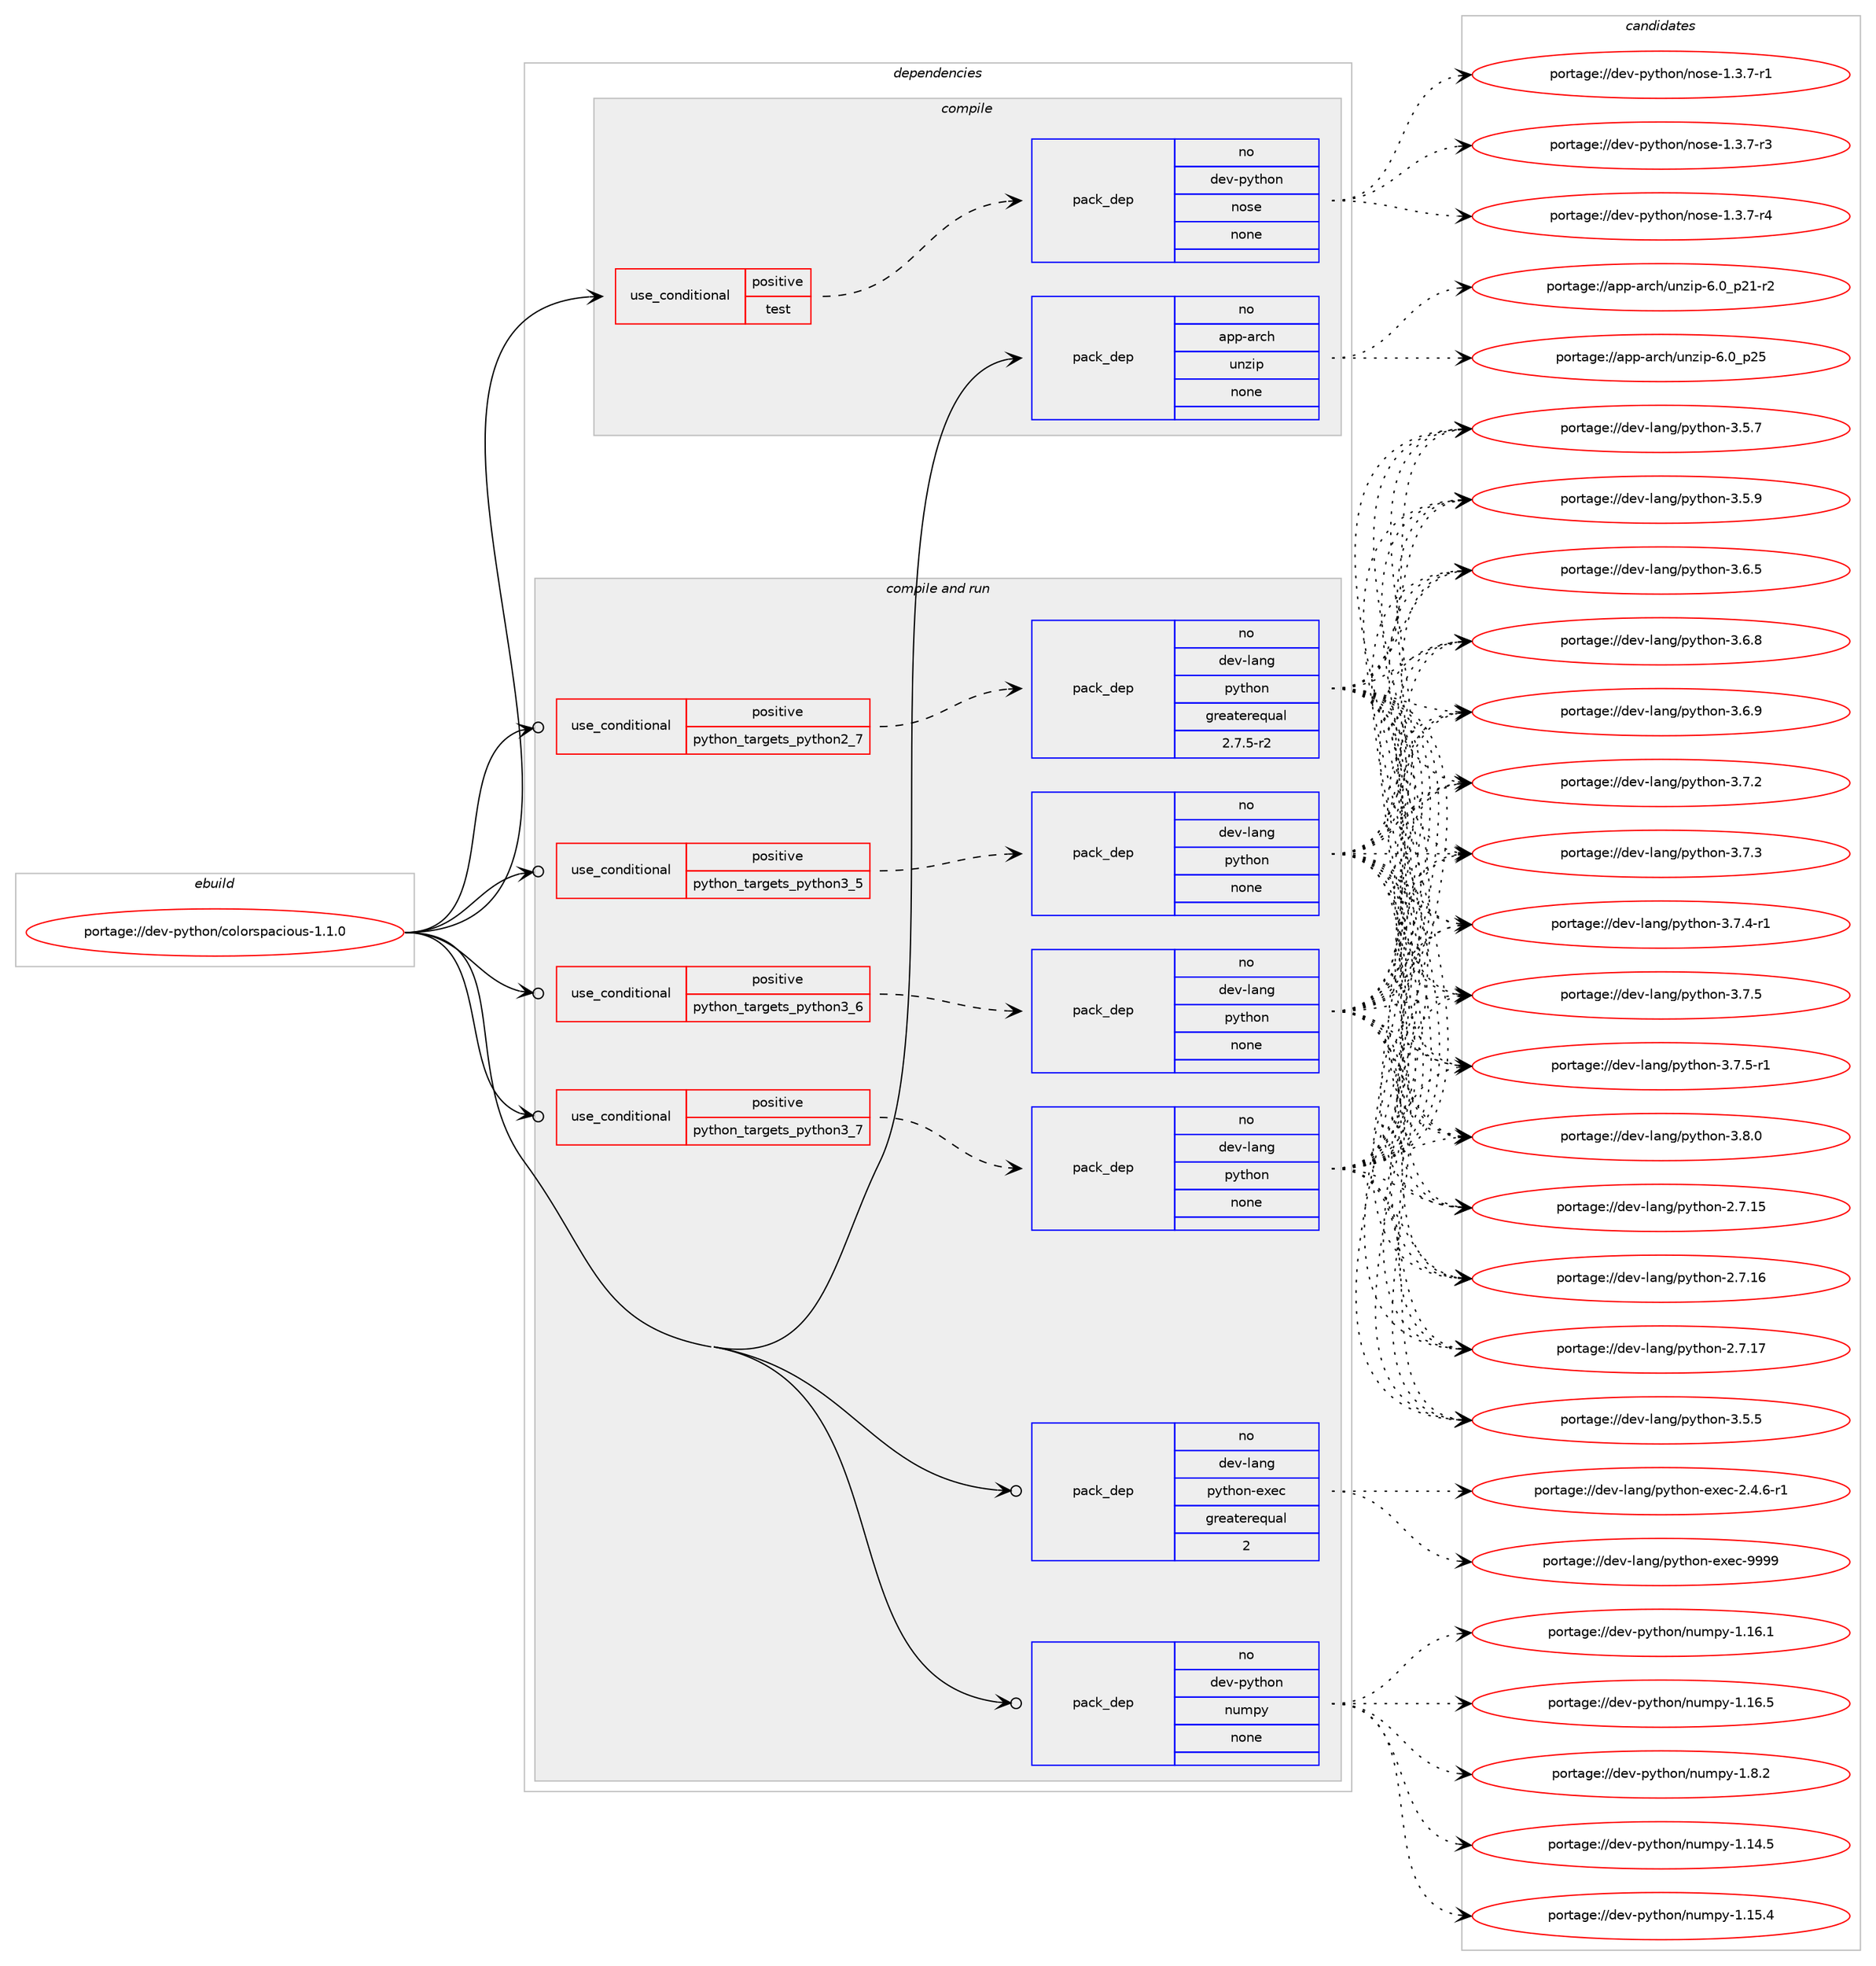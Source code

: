 digraph prolog {

# *************
# Graph options
# *************

newrank=true;
concentrate=true;
compound=true;
graph [rankdir=LR,fontname=Helvetica,fontsize=10,ranksep=1.5];#, ranksep=2.5, nodesep=0.2];
edge  [arrowhead=vee];
node  [fontname=Helvetica,fontsize=10];

# **********
# The ebuild
# **********

subgraph cluster_leftcol {
color=gray;
rank=same;
label=<<i>ebuild</i>>;
id [label="portage://dev-python/colorspacious-1.1.0", color=red, width=4, href="../dev-python/colorspacious-1.1.0.svg"];
}

# ****************
# The dependencies
# ****************

subgraph cluster_midcol {
color=gray;
label=<<i>dependencies</i>>;
subgraph cluster_compile {
fillcolor="#eeeeee";
style=filled;
label=<<i>compile</i>>;
subgraph cond27084 {
dependency134667 [label=<<TABLE BORDER="0" CELLBORDER="1" CELLSPACING="0" CELLPADDING="4"><TR><TD ROWSPAN="3" CELLPADDING="10">use_conditional</TD></TR><TR><TD>positive</TD></TR><TR><TD>test</TD></TR></TABLE>>, shape=none, color=red];
subgraph pack104273 {
dependency134668 [label=<<TABLE BORDER="0" CELLBORDER="1" CELLSPACING="0" CELLPADDING="4" WIDTH="220"><TR><TD ROWSPAN="6" CELLPADDING="30">pack_dep</TD></TR><TR><TD WIDTH="110">no</TD></TR><TR><TD>dev-python</TD></TR><TR><TD>nose</TD></TR><TR><TD>none</TD></TR><TR><TD></TD></TR></TABLE>>, shape=none, color=blue];
}
dependency134667:e -> dependency134668:w [weight=20,style="dashed",arrowhead="vee"];
}
id:e -> dependency134667:w [weight=20,style="solid",arrowhead="vee"];
subgraph pack104274 {
dependency134669 [label=<<TABLE BORDER="0" CELLBORDER="1" CELLSPACING="0" CELLPADDING="4" WIDTH="220"><TR><TD ROWSPAN="6" CELLPADDING="30">pack_dep</TD></TR><TR><TD WIDTH="110">no</TD></TR><TR><TD>app-arch</TD></TR><TR><TD>unzip</TD></TR><TR><TD>none</TD></TR><TR><TD></TD></TR></TABLE>>, shape=none, color=blue];
}
id:e -> dependency134669:w [weight=20,style="solid",arrowhead="vee"];
}
subgraph cluster_compileandrun {
fillcolor="#eeeeee";
style=filled;
label=<<i>compile and run</i>>;
subgraph cond27085 {
dependency134670 [label=<<TABLE BORDER="0" CELLBORDER="1" CELLSPACING="0" CELLPADDING="4"><TR><TD ROWSPAN="3" CELLPADDING="10">use_conditional</TD></TR><TR><TD>positive</TD></TR><TR><TD>python_targets_python2_7</TD></TR></TABLE>>, shape=none, color=red];
subgraph pack104275 {
dependency134671 [label=<<TABLE BORDER="0" CELLBORDER="1" CELLSPACING="0" CELLPADDING="4" WIDTH="220"><TR><TD ROWSPAN="6" CELLPADDING="30">pack_dep</TD></TR><TR><TD WIDTH="110">no</TD></TR><TR><TD>dev-lang</TD></TR><TR><TD>python</TD></TR><TR><TD>greaterequal</TD></TR><TR><TD>2.7.5-r2</TD></TR></TABLE>>, shape=none, color=blue];
}
dependency134670:e -> dependency134671:w [weight=20,style="dashed",arrowhead="vee"];
}
id:e -> dependency134670:w [weight=20,style="solid",arrowhead="odotvee"];
subgraph cond27086 {
dependency134672 [label=<<TABLE BORDER="0" CELLBORDER="1" CELLSPACING="0" CELLPADDING="4"><TR><TD ROWSPAN="3" CELLPADDING="10">use_conditional</TD></TR><TR><TD>positive</TD></TR><TR><TD>python_targets_python3_5</TD></TR></TABLE>>, shape=none, color=red];
subgraph pack104276 {
dependency134673 [label=<<TABLE BORDER="0" CELLBORDER="1" CELLSPACING="0" CELLPADDING="4" WIDTH="220"><TR><TD ROWSPAN="6" CELLPADDING="30">pack_dep</TD></TR><TR><TD WIDTH="110">no</TD></TR><TR><TD>dev-lang</TD></TR><TR><TD>python</TD></TR><TR><TD>none</TD></TR><TR><TD></TD></TR></TABLE>>, shape=none, color=blue];
}
dependency134672:e -> dependency134673:w [weight=20,style="dashed",arrowhead="vee"];
}
id:e -> dependency134672:w [weight=20,style="solid",arrowhead="odotvee"];
subgraph cond27087 {
dependency134674 [label=<<TABLE BORDER="0" CELLBORDER="1" CELLSPACING="0" CELLPADDING="4"><TR><TD ROWSPAN="3" CELLPADDING="10">use_conditional</TD></TR><TR><TD>positive</TD></TR><TR><TD>python_targets_python3_6</TD></TR></TABLE>>, shape=none, color=red];
subgraph pack104277 {
dependency134675 [label=<<TABLE BORDER="0" CELLBORDER="1" CELLSPACING="0" CELLPADDING="4" WIDTH="220"><TR><TD ROWSPAN="6" CELLPADDING="30">pack_dep</TD></TR><TR><TD WIDTH="110">no</TD></TR><TR><TD>dev-lang</TD></TR><TR><TD>python</TD></TR><TR><TD>none</TD></TR><TR><TD></TD></TR></TABLE>>, shape=none, color=blue];
}
dependency134674:e -> dependency134675:w [weight=20,style="dashed",arrowhead="vee"];
}
id:e -> dependency134674:w [weight=20,style="solid",arrowhead="odotvee"];
subgraph cond27088 {
dependency134676 [label=<<TABLE BORDER="0" CELLBORDER="1" CELLSPACING="0" CELLPADDING="4"><TR><TD ROWSPAN="3" CELLPADDING="10">use_conditional</TD></TR><TR><TD>positive</TD></TR><TR><TD>python_targets_python3_7</TD></TR></TABLE>>, shape=none, color=red];
subgraph pack104278 {
dependency134677 [label=<<TABLE BORDER="0" CELLBORDER="1" CELLSPACING="0" CELLPADDING="4" WIDTH="220"><TR><TD ROWSPAN="6" CELLPADDING="30">pack_dep</TD></TR><TR><TD WIDTH="110">no</TD></TR><TR><TD>dev-lang</TD></TR><TR><TD>python</TD></TR><TR><TD>none</TD></TR><TR><TD></TD></TR></TABLE>>, shape=none, color=blue];
}
dependency134676:e -> dependency134677:w [weight=20,style="dashed",arrowhead="vee"];
}
id:e -> dependency134676:w [weight=20,style="solid",arrowhead="odotvee"];
subgraph pack104279 {
dependency134678 [label=<<TABLE BORDER="0" CELLBORDER="1" CELLSPACING="0" CELLPADDING="4" WIDTH="220"><TR><TD ROWSPAN="6" CELLPADDING="30">pack_dep</TD></TR><TR><TD WIDTH="110">no</TD></TR><TR><TD>dev-lang</TD></TR><TR><TD>python-exec</TD></TR><TR><TD>greaterequal</TD></TR><TR><TD>2</TD></TR></TABLE>>, shape=none, color=blue];
}
id:e -> dependency134678:w [weight=20,style="solid",arrowhead="odotvee"];
subgraph pack104280 {
dependency134679 [label=<<TABLE BORDER="0" CELLBORDER="1" CELLSPACING="0" CELLPADDING="4" WIDTH="220"><TR><TD ROWSPAN="6" CELLPADDING="30">pack_dep</TD></TR><TR><TD WIDTH="110">no</TD></TR><TR><TD>dev-python</TD></TR><TR><TD>numpy</TD></TR><TR><TD>none</TD></TR><TR><TD></TD></TR></TABLE>>, shape=none, color=blue];
}
id:e -> dependency134679:w [weight=20,style="solid",arrowhead="odotvee"];
}
subgraph cluster_run {
fillcolor="#eeeeee";
style=filled;
label=<<i>run</i>>;
}
}

# **************
# The candidates
# **************

subgraph cluster_choices {
rank=same;
color=gray;
label=<<i>candidates</i>>;

subgraph choice104273 {
color=black;
nodesep=1;
choiceportage10010111845112121116104111110471101111151014549465146554511449 [label="portage://dev-python/nose-1.3.7-r1", color=red, width=4,href="../dev-python/nose-1.3.7-r1.svg"];
choiceportage10010111845112121116104111110471101111151014549465146554511451 [label="portage://dev-python/nose-1.3.7-r3", color=red, width=4,href="../dev-python/nose-1.3.7-r3.svg"];
choiceportage10010111845112121116104111110471101111151014549465146554511452 [label="portage://dev-python/nose-1.3.7-r4", color=red, width=4,href="../dev-python/nose-1.3.7-r4.svg"];
dependency134668:e -> choiceportage10010111845112121116104111110471101111151014549465146554511449:w [style=dotted,weight="100"];
dependency134668:e -> choiceportage10010111845112121116104111110471101111151014549465146554511451:w [style=dotted,weight="100"];
dependency134668:e -> choiceportage10010111845112121116104111110471101111151014549465146554511452:w [style=dotted,weight="100"];
}
subgraph choice104274 {
color=black;
nodesep=1;
choiceportage9711211245971149910447117110122105112455446489511250494511450 [label="portage://app-arch/unzip-6.0_p21-r2", color=red, width=4,href="../app-arch/unzip-6.0_p21-r2.svg"];
choiceportage971121124597114991044711711012210511245544648951125053 [label="portage://app-arch/unzip-6.0_p25", color=red, width=4,href="../app-arch/unzip-6.0_p25.svg"];
dependency134669:e -> choiceportage9711211245971149910447117110122105112455446489511250494511450:w [style=dotted,weight="100"];
dependency134669:e -> choiceportage971121124597114991044711711012210511245544648951125053:w [style=dotted,weight="100"];
}
subgraph choice104275 {
color=black;
nodesep=1;
choiceportage10010111845108971101034711212111610411111045504655464953 [label="portage://dev-lang/python-2.7.15", color=red, width=4,href="../dev-lang/python-2.7.15.svg"];
choiceportage10010111845108971101034711212111610411111045504655464954 [label="portage://dev-lang/python-2.7.16", color=red, width=4,href="../dev-lang/python-2.7.16.svg"];
choiceportage10010111845108971101034711212111610411111045504655464955 [label="portage://dev-lang/python-2.7.17", color=red, width=4,href="../dev-lang/python-2.7.17.svg"];
choiceportage100101118451089711010347112121116104111110455146534653 [label="portage://dev-lang/python-3.5.5", color=red, width=4,href="../dev-lang/python-3.5.5.svg"];
choiceportage100101118451089711010347112121116104111110455146534655 [label="portage://dev-lang/python-3.5.7", color=red, width=4,href="../dev-lang/python-3.5.7.svg"];
choiceportage100101118451089711010347112121116104111110455146534657 [label="portage://dev-lang/python-3.5.9", color=red, width=4,href="../dev-lang/python-3.5.9.svg"];
choiceportage100101118451089711010347112121116104111110455146544653 [label="portage://dev-lang/python-3.6.5", color=red, width=4,href="../dev-lang/python-3.6.5.svg"];
choiceportage100101118451089711010347112121116104111110455146544656 [label="portage://dev-lang/python-3.6.8", color=red, width=4,href="../dev-lang/python-3.6.8.svg"];
choiceportage100101118451089711010347112121116104111110455146544657 [label="portage://dev-lang/python-3.6.9", color=red, width=4,href="../dev-lang/python-3.6.9.svg"];
choiceportage100101118451089711010347112121116104111110455146554650 [label="portage://dev-lang/python-3.7.2", color=red, width=4,href="../dev-lang/python-3.7.2.svg"];
choiceportage100101118451089711010347112121116104111110455146554651 [label="portage://dev-lang/python-3.7.3", color=red, width=4,href="../dev-lang/python-3.7.3.svg"];
choiceportage1001011184510897110103471121211161041111104551465546524511449 [label="portage://dev-lang/python-3.7.4-r1", color=red, width=4,href="../dev-lang/python-3.7.4-r1.svg"];
choiceportage100101118451089711010347112121116104111110455146554653 [label="portage://dev-lang/python-3.7.5", color=red, width=4,href="../dev-lang/python-3.7.5.svg"];
choiceportage1001011184510897110103471121211161041111104551465546534511449 [label="portage://dev-lang/python-3.7.5-r1", color=red, width=4,href="../dev-lang/python-3.7.5-r1.svg"];
choiceportage100101118451089711010347112121116104111110455146564648 [label="portage://dev-lang/python-3.8.0", color=red, width=4,href="../dev-lang/python-3.8.0.svg"];
dependency134671:e -> choiceportage10010111845108971101034711212111610411111045504655464953:w [style=dotted,weight="100"];
dependency134671:e -> choiceportage10010111845108971101034711212111610411111045504655464954:w [style=dotted,weight="100"];
dependency134671:e -> choiceportage10010111845108971101034711212111610411111045504655464955:w [style=dotted,weight="100"];
dependency134671:e -> choiceportage100101118451089711010347112121116104111110455146534653:w [style=dotted,weight="100"];
dependency134671:e -> choiceportage100101118451089711010347112121116104111110455146534655:w [style=dotted,weight="100"];
dependency134671:e -> choiceportage100101118451089711010347112121116104111110455146534657:w [style=dotted,weight="100"];
dependency134671:e -> choiceportage100101118451089711010347112121116104111110455146544653:w [style=dotted,weight="100"];
dependency134671:e -> choiceportage100101118451089711010347112121116104111110455146544656:w [style=dotted,weight="100"];
dependency134671:e -> choiceportage100101118451089711010347112121116104111110455146544657:w [style=dotted,weight="100"];
dependency134671:e -> choiceportage100101118451089711010347112121116104111110455146554650:w [style=dotted,weight="100"];
dependency134671:e -> choiceportage100101118451089711010347112121116104111110455146554651:w [style=dotted,weight="100"];
dependency134671:e -> choiceportage1001011184510897110103471121211161041111104551465546524511449:w [style=dotted,weight="100"];
dependency134671:e -> choiceportage100101118451089711010347112121116104111110455146554653:w [style=dotted,weight="100"];
dependency134671:e -> choiceportage1001011184510897110103471121211161041111104551465546534511449:w [style=dotted,weight="100"];
dependency134671:e -> choiceportage100101118451089711010347112121116104111110455146564648:w [style=dotted,weight="100"];
}
subgraph choice104276 {
color=black;
nodesep=1;
choiceportage10010111845108971101034711212111610411111045504655464953 [label="portage://dev-lang/python-2.7.15", color=red, width=4,href="../dev-lang/python-2.7.15.svg"];
choiceportage10010111845108971101034711212111610411111045504655464954 [label="portage://dev-lang/python-2.7.16", color=red, width=4,href="../dev-lang/python-2.7.16.svg"];
choiceportage10010111845108971101034711212111610411111045504655464955 [label="portage://dev-lang/python-2.7.17", color=red, width=4,href="../dev-lang/python-2.7.17.svg"];
choiceportage100101118451089711010347112121116104111110455146534653 [label="portage://dev-lang/python-3.5.5", color=red, width=4,href="../dev-lang/python-3.5.5.svg"];
choiceportage100101118451089711010347112121116104111110455146534655 [label="portage://dev-lang/python-3.5.7", color=red, width=4,href="../dev-lang/python-3.5.7.svg"];
choiceportage100101118451089711010347112121116104111110455146534657 [label="portage://dev-lang/python-3.5.9", color=red, width=4,href="../dev-lang/python-3.5.9.svg"];
choiceportage100101118451089711010347112121116104111110455146544653 [label="portage://dev-lang/python-3.6.5", color=red, width=4,href="../dev-lang/python-3.6.5.svg"];
choiceportage100101118451089711010347112121116104111110455146544656 [label="portage://dev-lang/python-3.6.8", color=red, width=4,href="../dev-lang/python-3.6.8.svg"];
choiceportage100101118451089711010347112121116104111110455146544657 [label="portage://dev-lang/python-3.6.9", color=red, width=4,href="../dev-lang/python-3.6.9.svg"];
choiceportage100101118451089711010347112121116104111110455146554650 [label="portage://dev-lang/python-3.7.2", color=red, width=4,href="../dev-lang/python-3.7.2.svg"];
choiceportage100101118451089711010347112121116104111110455146554651 [label="portage://dev-lang/python-3.7.3", color=red, width=4,href="../dev-lang/python-3.7.3.svg"];
choiceportage1001011184510897110103471121211161041111104551465546524511449 [label="portage://dev-lang/python-3.7.4-r1", color=red, width=4,href="../dev-lang/python-3.7.4-r1.svg"];
choiceportage100101118451089711010347112121116104111110455146554653 [label="portage://dev-lang/python-3.7.5", color=red, width=4,href="../dev-lang/python-3.7.5.svg"];
choiceportage1001011184510897110103471121211161041111104551465546534511449 [label="portage://dev-lang/python-3.7.5-r1", color=red, width=4,href="../dev-lang/python-3.7.5-r1.svg"];
choiceportage100101118451089711010347112121116104111110455146564648 [label="portage://dev-lang/python-3.8.0", color=red, width=4,href="../dev-lang/python-3.8.0.svg"];
dependency134673:e -> choiceportage10010111845108971101034711212111610411111045504655464953:w [style=dotted,weight="100"];
dependency134673:e -> choiceportage10010111845108971101034711212111610411111045504655464954:w [style=dotted,weight="100"];
dependency134673:e -> choiceportage10010111845108971101034711212111610411111045504655464955:w [style=dotted,weight="100"];
dependency134673:e -> choiceportage100101118451089711010347112121116104111110455146534653:w [style=dotted,weight="100"];
dependency134673:e -> choiceportage100101118451089711010347112121116104111110455146534655:w [style=dotted,weight="100"];
dependency134673:e -> choiceportage100101118451089711010347112121116104111110455146534657:w [style=dotted,weight="100"];
dependency134673:e -> choiceportage100101118451089711010347112121116104111110455146544653:w [style=dotted,weight="100"];
dependency134673:e -> choiceportage100101118451089711010347112121116104111110455146544656:w [style=dotted,weight="100"];
dependency134673:e -> choiceportage100101118451089711010347112121116104111110455146544657:w [style=dotted,weight="100"];
dependency134673:e -> choiceportage100101118451089711010347112121116104111110455146554650:w [style=dotted,weight="100"];
dependency134673:e -> choiceportage100101118451089711010347112121116104111110455146554651:w [style=dotted,weight="100"];
dependency134673:e -> choiceportage1001011184510897110103471121211161041111104551465546524511449:w [style=dotted,weight="100"];
dependency134673:e -> choiceportage100101118451089711010347112121116104111110455146554653:w [style=dotted,weight="100"];
dependency134673:e -> choiceportage1001011184510897110103471121211161041111104551465546534511449:w [style=dotted,weight="100"];
dependency134673:e -> choiceportage100101118451089711010347112121116104111110455146564648:w [style=dotted,weight="100"];
}
subgraph choice104277 {
color=black;
nodesep=1;
choiceportage10010111845108971101034711212111610411111045504655464953 [label="portage://dev-lang/python-2.7.15", color=red, width=4,href="../dev-lang/python-2.7.15.svg"];
choiceportage10010111845108971101034711212111610411111045504655464954 [label="portage://dev-lang/python-2.7.16", color=red, width=4,href="../dev-lang/python-2.7.16.svg"];
choiceportage10010111845108971101034711212111610411111045504655464955 [label="portage://dev-lang/python-2.7.17", color=red, width=4,href="../dev-lang/python-2.7.17.svg"];
choiceportage100101118451089711010347112121116104111110455146534653 [label="portage://dev-lang/python-3.5.5", color=red, width=4,href="../dev-lang/python-3.5.5.svg"];
choiceportage100101118451089711010347112121116104111110455146534655 [label="portage://dev-lang/python-3.5.7", color=red, width=4,href="../dev-lang/python-3.5.7.svg"];
choiceportage100101118451089711010347112121116104111110455146534657 [label="portage://dev-lang/python-3.5.9", color=red, width=4,href="../dev-lang/python-3.5.9.svg"];
choiceportage100101118451089711010347112121116104111110455146544653 [label="portage://dev-lang/python-3.6.5", color=red, width=4,href="../dev-lang/python-3.6.5.svg"];
choiceportage100101118451089711010347112121116104111110455146544656 [label="portage://dev-lang/python-3.6.8", color=red, width=4,href="../dev-lang/python-3.6.8.svg"];
choiceportage100101118451089711010347112121116104111110455146544657 [label="portage://dev-lang/python-3.6.9", color=red, width=4,href="../dev-lang/python-3.6.9.svg"];
choiceportage100101118451089711010347112121116104111110455146554650 [label="portage://dev-lang/python-3.7.2", color=red, width=4,href="../dev-lang/python-3.7.2.svg"];
choiceportage100101118451089711010347112121116104111110455146554651 [label="portage://dev-lang/python-3.7.3", color=red, width=4,href="../dev-lang/python-3.7.3.svg"];
choiceportage1001011184510897110103471121211161041111104551465546524511449 [label="portage://dev-lang/python-3.7.4-r1", color=red, width=4,href="../dev-lang/python-3.7.4-r1.svg"];
choiceportage100101118451089711010347112121116104111110455146554653 [label="portage://dev-lang/python-3.7.5", color=red, width=4,href="../dev-lang/python-3.7.5.svg"];
choiceportage1001011184510897110103471121211161041111104551465546534511449 [label="portage://dev-lang/python-3.7.5-r1", color=red, width=4,href="../dev-lang/python-3.7.5-r1.svg"];
choiceportage100101118451089711010347112121116104111110455146564648 [label="portage://dev-lang/python-3.8.0", color=red, width=4,href="../dev-lang/python-3.8.0.svg"];
dependency134675:e -> choiceportage10010111845108971101034711212111610411111045504655464953:w [style=dotted,weight="100"];
dependency134675:e -> choiceportage10010111845108971101034711212111610411111045504655464954:w [style=dotted,weight="100"];
dependency134675:e -> choiceportage10010111845108971101034711212111610411111045504655464955:w [style=dotted,weight="100"];
dependency134675:e -> choiceportage100101118451089711010347112121116104111110455146534653:w [style=dotted,weight="100"];
dependency134675:e -> choiceportage100101118451089711010347112121116104111110455146534655:w [style=dotted,weight="100"];
dependency134675:e -> choiceportage100101118451089711010347112121116104111110455146534657:w [style=dotted,weight="100"];
dependency134675:e -> choiceportage100101118451089711010347112121116104111110455146544653:w [style=dotted,weight="100"];
dependency134675:e -> choiceportage100101118451089711010347112121116104111110455146544656:w [style=dotted,weight="100"];
dependency134675:e -> choiceportage100101118451089711010347112121116104111110455146544657:w [style=dotted,weight="100"];
dependency134675:e -> choiceportage100101118451089711010347112121116104111110455146554650:w [style=dotted,weight="100"];
dependency134675:e -> choiceportage100101118451089711010347112121116104111110455146554651:w [style=dotted,weight="100"];
dependency134675:e -> choiceportage1001011184510897110103471121211161041111104551465546524511449:w [style=dotted,weight="100"];
dependency134675:e -> choiceportage100101118451089711010347112121116104111110455146554653:w [style=dotted,weight="100"];
dependency134675:e -> choiceportage1001011184510897110103471121211161041111104551465546534511449:w [style=dotted,weight="100"];
dependency134675:e -> choiceportage100101118451089711010347112121116104111110455146564648:w [style=dotted,weight="100"];
}
subgraph choice104278 {
color=black;
nodesep=1;
choiceportage10010111845108971101034711212111610411111045504655464953 [label="portage://dev-lang/python-2.7.15", color=red, width=4,href="../dev-lang/python-2.7.15.svg"];
choiceportage10010111845108971101034711212111610411111045504655464954 [label="portage://dev-lang/python-2.7.16", color=red, width=4,href="../dev-lang/python-2.7.16.svg"];
choiceportage10010111845108971101034711212111610411111045504655464955 [label="portage://dev-lang/python-2.7.17", color=red, width=4,href="../dev-lang/python-2.7.17.svg"];
choiceportage100101118451089711010347112121116104111110455146534653 [label="portage://dev-lang/python-3.5.5", color=red, width=4,href="../dev-lang/python-3.5.5.svg"];
choiceportage100101118451089711010347112121116104111110455146534655 [label="portage://dev-lang/python-3.5.7", color=red, width=4,href="../dev-lang/python-3.5.7.svg"];
choiceportage100101118451089711010347112121116104111110455146534657 [label="portage://dev-lang/python-3.5.9", color=red, width=4,href="../dev-lang/python-3.5.9.svg"];
choiceportage100101118451089711010347112121116104111110455146544653 [label="portage://dev-lang/python-3.6.5", color=red, width=4,href="../dev-lang/python-3.6.5.svg"];
choiceportage100101118451089711010347112121116104111110455146544656 [label="portage://dev-lang/python-3.6.8", color=red, width=4,href="../dev-lang/python-3.6.8.svg"];
choiceportage100101118451089711010347112121116104111110455146544657 [label="portage://dev-lang/python-3.6.9", color=red, width=4,href="../dev-lang/python-3.6.9.svg"];
choiceportage100101118451089711010347112121116104111110455146554650 [label="portage://dev-lang/python-3.7.2", color=red, width=4,href="../dev-lang/python-3.7.2.svg"];
choiceportage100101118451089711010347112121116104111110455146554651 [label="portage://dev-lang/python-3.7.3", color=red, width=4,href="../dev-lang/python-3.7.3.svg"];
choiceportage1001011184510897110103471121211161041111104551465546524511449 [label="portage://dev-lang/python-3.7.4-r1", color=red, width=4,href="../dev-lang/python-3.7.4-r1.svg"];
choiceportage100101118451089711010347112121116104111110455146554653 [label="portage://dev-lang/python-3.7.5", color=red, width=4,href="../dev-lang/python-3.7.5.svg"];
choiceportage1001011184510897110103471121211161041111104551465546534511449 [label="portage://dev-lang/python-3.7.5-r1", color=red, width=4,href="../dev-lang/python-3.7.5-r1.svg"];
choiceportage100101118451089711010347112121116104111110455146564648 [label="portage://dev-lang/python-3.8.0", color=red, width=4,href="../dev-lang/python-3.8.0.svg"];
dependency134677:e -> choiceportage10010111845108971101034711212111610411111045504655464953:w [style=dotted,weight="100"];
dependency134677:e -> choiceportage10010111845108971101034711212111610411111045504655464954:w [style=dotted,weight="100"];
dependency134677:e -> choiceportage10010111845108971101034711212111610411111045504655464955:w [style=dotted,weight="100"];
dependency134677:e -> choiceportage100101118451089711010347112121116104111110455146534653:w [style=dotted,weight="100"];
dependency134677:e -> choiceportage100101118451089711010347112121116104111110455146534655:w [style=dotted,weight="100"];
dependency134677:e -> choiceportage100101118451089711010347112121116104111110455146534657:w [style=dotted,weight="100"];
dependency134677:e -> choiceportage100101118451089711010347112121116104111110455146544653:w [style=dotted,weight="100"];
dependency134677:e -> choiceportage100101118451089711010347112121116104111110455146544656:w [style=dotted,weight="100"];
dependency134677:e -> choiceportage100101118451089711010347112121116104111110455146544657:w [style=dotted,weight="100"];
dependency134677:e -> choiceportage100101118451089711010347112121116104111110455146554650:w [style=dotted,weight="100"];
dependency134677:e -> choiceportage100101118451089711010347112121116104111110455146554651:w [style=dotted,weight="100"];
dependency134677:e -> choiceportage1001011184510897110103471121211161041111104551465546524511449:w [style=dotted,weight="100"];
dependency134677:e -> choiceportage100101118451089711010347112121116104111110455146554653:w [style=dotted,weight="100"];
dependency134677:e -> choiceportage1001011184510897110103471121211161041111104551465546534511449:w [style=dotted,weight="100"];
dependency134677:e -> choiceportage100101118451089711010347112121116104111110455146564648:w [style=dotted,weight="100"];
}
subgraph choice104279 {
color=black;
nodesep=1;
choiceportage10010111845108971101034711212111610411111045101120101994550465246544511449 [label="portage://dev-lang/python-exec-2.4.6-r1", color=red, width=4,href="../dev-lang/python-exec-2.4.6-r1.svg"];
choiceportage10010111845108971101034711212111610411111045101120101994557575757 [label="portage://dev-lang/python-exec-9999", color=red, width=4,href="../dev-lang/python-exec-9999.svg"];
dependency134678:e -> choiceportage10010111845108971101034711212111610411111045101120101994550465246544511449:w [style=dotted,weight="100"];
dependency134678:e -> choiceportage10010111845108971101034711212111610411111045101120101994557575757:w [style=dotted,weight="100"];
}
subgraph choice104280 {
color=black;
nodesep=1;
choiceportage100101118451121211161041111104711011710911212145494649524653 [label="portage://dev-python/numpy-1.14.5", color=red, width=4,href="../dev-python/numpy-1.14.5.svg"];
choiceportage100101118451121211161041111104711011710911212145494649534652 [label="portage://dev-python/numpy-1.15.4", color=red, width=4,href="../dev-python/numpy-1.15.4.svg"];
choiceportage100101118451121211161041111104711011710911212145494649544649 [label="portage://dev-python/numpy-1.16.1", color=red, width=4,href="../dev-python/numpy-1.16.1.svg"];
choiceportage100101118451121211161041111104711011710911212145494649544653 [label="portage://dev-python/numpy-1.16.5", color=red, width=4,href="../dev-python/numpy-1.16.5.svg"];
choiceportage1001011184511212111610411111047110117109112121454946564650 [label="portage://dev-python/numpy-1.8.2", color=red, width=4,href="../dev-python/numpy-1.8.2.svg"];
dependency134679:e -> choiceportage100101118451121211161041111104711011710911212145494649524653:w [style=dotted,weight="100"];
dependency134679:e -> choiceportage100101118451121211161041111104711011710911212145494649534652:w [style=dotted,weight="100"];
dependency134679:e -> choiceportage100101118451121211161041111104711011710911212145494649544649:w [style=dotted,weight="100"];
dependency134679:e -> choiceportage100101118451121211161041111104711011710911212145494649544653:w [style=dotted,weight="100"];
dependency134679:e -> choiceportage1001011184511212111610411111047110117109112121454946564650:w [style=dotted,weight="100"];
}
}

}
